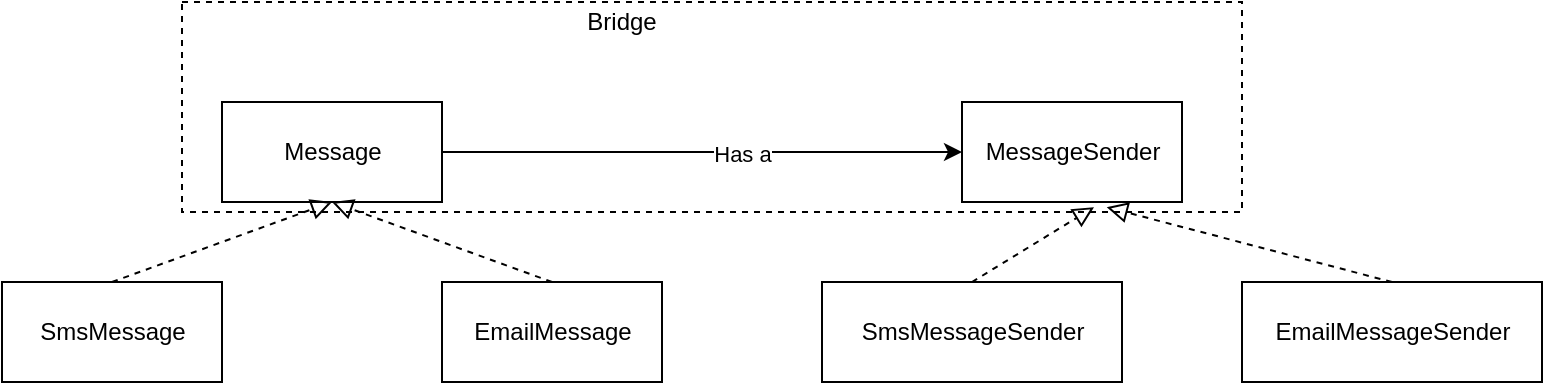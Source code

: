 <mxfile>
    <diagram id="rhjfIUtidsi4s9bZEDLa" name="Page-1">
        <mxGraphModel dx="706" dy="575" grid="1" gridSize="10" guides="1" tooltips="1" connect="1" arrows="1" fold="1" page="1" pageScale="1" pageWidth="1100" pageHeight="850" math="0" shadow="0">
            <root>
                <mxCell id="0"/>
                <mxCell id="1" parent="0"/>
                <mxCell id="12" style="edgeStyle=orthogonalEdgeStyle;rounded=0;orthogonalLoop=1;jettySize=auto;html=1;" edge="1" parent="1" source="2" target="7">
                    <mxGeometry relative="1" as="geometry"/>
                </mxCell>
                <mxCell id="13" value="Has a" style="edgeLabel;html=1;align=center;verticalAlign=middle;resizable=0;points=[];" vertex="1" connectable="0" parent="12">
                    <mxGeometry x="0.155" y="-1" relative="1" as="geometry">
                        <mxPoint as="offset"/>
                    </mxGeometry>
                </mxCell>
                <mxCell id="2" value="Message" style="html=1;" vertex="1" parent="1">
                    <mxGeometry x="170" y="210" width="110" height="50" as="geometry"/>
                </mxCell>
                <mxCell id="3" value="SmsMessage" style="html=1;" vertex="1" parent="1">
                    <mxGeometry x="60" y="300" width="110" height="50" as="geometry"/>
                </mxCell>
                <mxCell id="4" value="EmailMessage" style="html=1;" vertex="1" parent="1">
                    <mxGeometry x="280" y="300" width="110" height="50" as="geometry"/>
                </mxCell>
                <mxCell id="5" value="" style="endArrow=block;startArrow=none;endFill=0;startFill=0;endSize=8;html=1;verticalAlign=bottom;dashed=1;labelBackgroundColor=none;entryX=0.5;entryY=1;entryDx=0;entryDy=0;exitX=0.5;exitY=0;exitDx=0;exitDy=0;" edge="1" parent="1" source="4" target="2">
                    <mxGeometry width="160" relative="1" as="geometry">
                        <mxPoint x="280" y="300" as="sourcePoint"/>
                        <mxPoint x="440" y="300" as="targetPoint"/>
                    </mxGeometry>
                </mxCell>
                <mxCell id="6" value="" style="endArrow=block;startArrow=none;endFill=0;startFill=0;endSize=8;html=1;verticalAlign=bottom;dashed=1;labelBackgroundColor=none;entryX=0.5;entryY=1;entryDx=0;entryDy=0;exitX=0.5;exitY=0;exitDx=0;exitDy=0;" edge="1" parent="1" source="3" target="2">
                    <mxGeometry width="160" relative="1" as="geometry">
                        <mxPoint x="280" y="300" as="sourcePoint"/>
                        <mxPoint x="440" y="300" as="targetPoint"/>
                    </mxGeometry>
                </mxCell>
                <mxCell id="7" value="MessageSender" style="html=1;" vertex="1" parent="1">
                    <mxGeometry x="540" y="210" width="110" height="50" as="geometry"/>
                </mxCell>
                <mxCell id="8" value="SmsMessageSender" style="html=1;" vertex="1" parent="1">
                    <mxGeometry x="470" y="300" width="150" height="50" as="geometry"/>
                </mxCell>
                <mxCell id="9" value="" style="endArrow=block;startArrow=none;endFill=0;startFill=0;endSize=8;html=1;verticalAlign=bottom;dashed=1;labelBackgroundColor=none;exitX=0.5;exitY=0;exitDx=0;exitDy=0;entryX=0.6;entryY=1.052;entryDx=0;entryDy=0;entryPerimeter=0;" edge="1" parent="1" source="8" target="7">
                    <mxGeometry width="160" relative="1" as="geometry">
                        <mxPoint x="125" y="310" as="sourcePoint"/>
                        <mxPoint x="510" y="270" as="targetPoint"/>
                    </mxGeometry>
                </mxCell>
                <mxCell id="10" value="EmailMessageSender" style="html=1;" vertex="1" parent="1">
                    <mxGeometry x="680" y="300" width="150" height="50" as="geometry"/>
                </mxCell>
                <mxCell id="11" value="" style="endArrow=block;startArrow=none;endFill=0;startFill=0;endSize=8;html=1;verticalAlign=bottom;dashed=1;labelBackgroundColor=none;exitX=0.5;exitY=0;exitDx=0;exitDy=0;entryX=0.658;entryY=1.052;entryDx=0;entryDy=0;entryPerimeter=0;" edge="1" parent="1" source="10" target="7">
                    <mxGeometry width="160" relative="1" as="geometry">
                        <mxPoint x="555" y="310" as="sourcePoint"/>
                        <mxPoint x="616" y="272.6" as="targetPoint"/>
                    </mxGeometry>
                </mxCell>
                <mxCell id="14" value="" style="rounded=0;whiteSpace=wrap;html=1;dashed=1;fillColor=none;" vertex="1" parent="1">
                    <mxGeometry x="150" y="160" width="530" height="105" as="geometry"/>
                </mxCell>
                <mxCell id="15" value="Bridge" style="text;html=1;strokeColor=none;fillColor=none;align=center;verticalAlign=middle;whiteSpace=wrap;rounded=0;dashed=1;" vertex="1" parent="1">
                    <mxGeometry x="350" y="160" width="40" height="20" as="geometry"/>
                </mxCell>
            </root>
        </mxGraphModel>
    </diagram>
</mxfile>